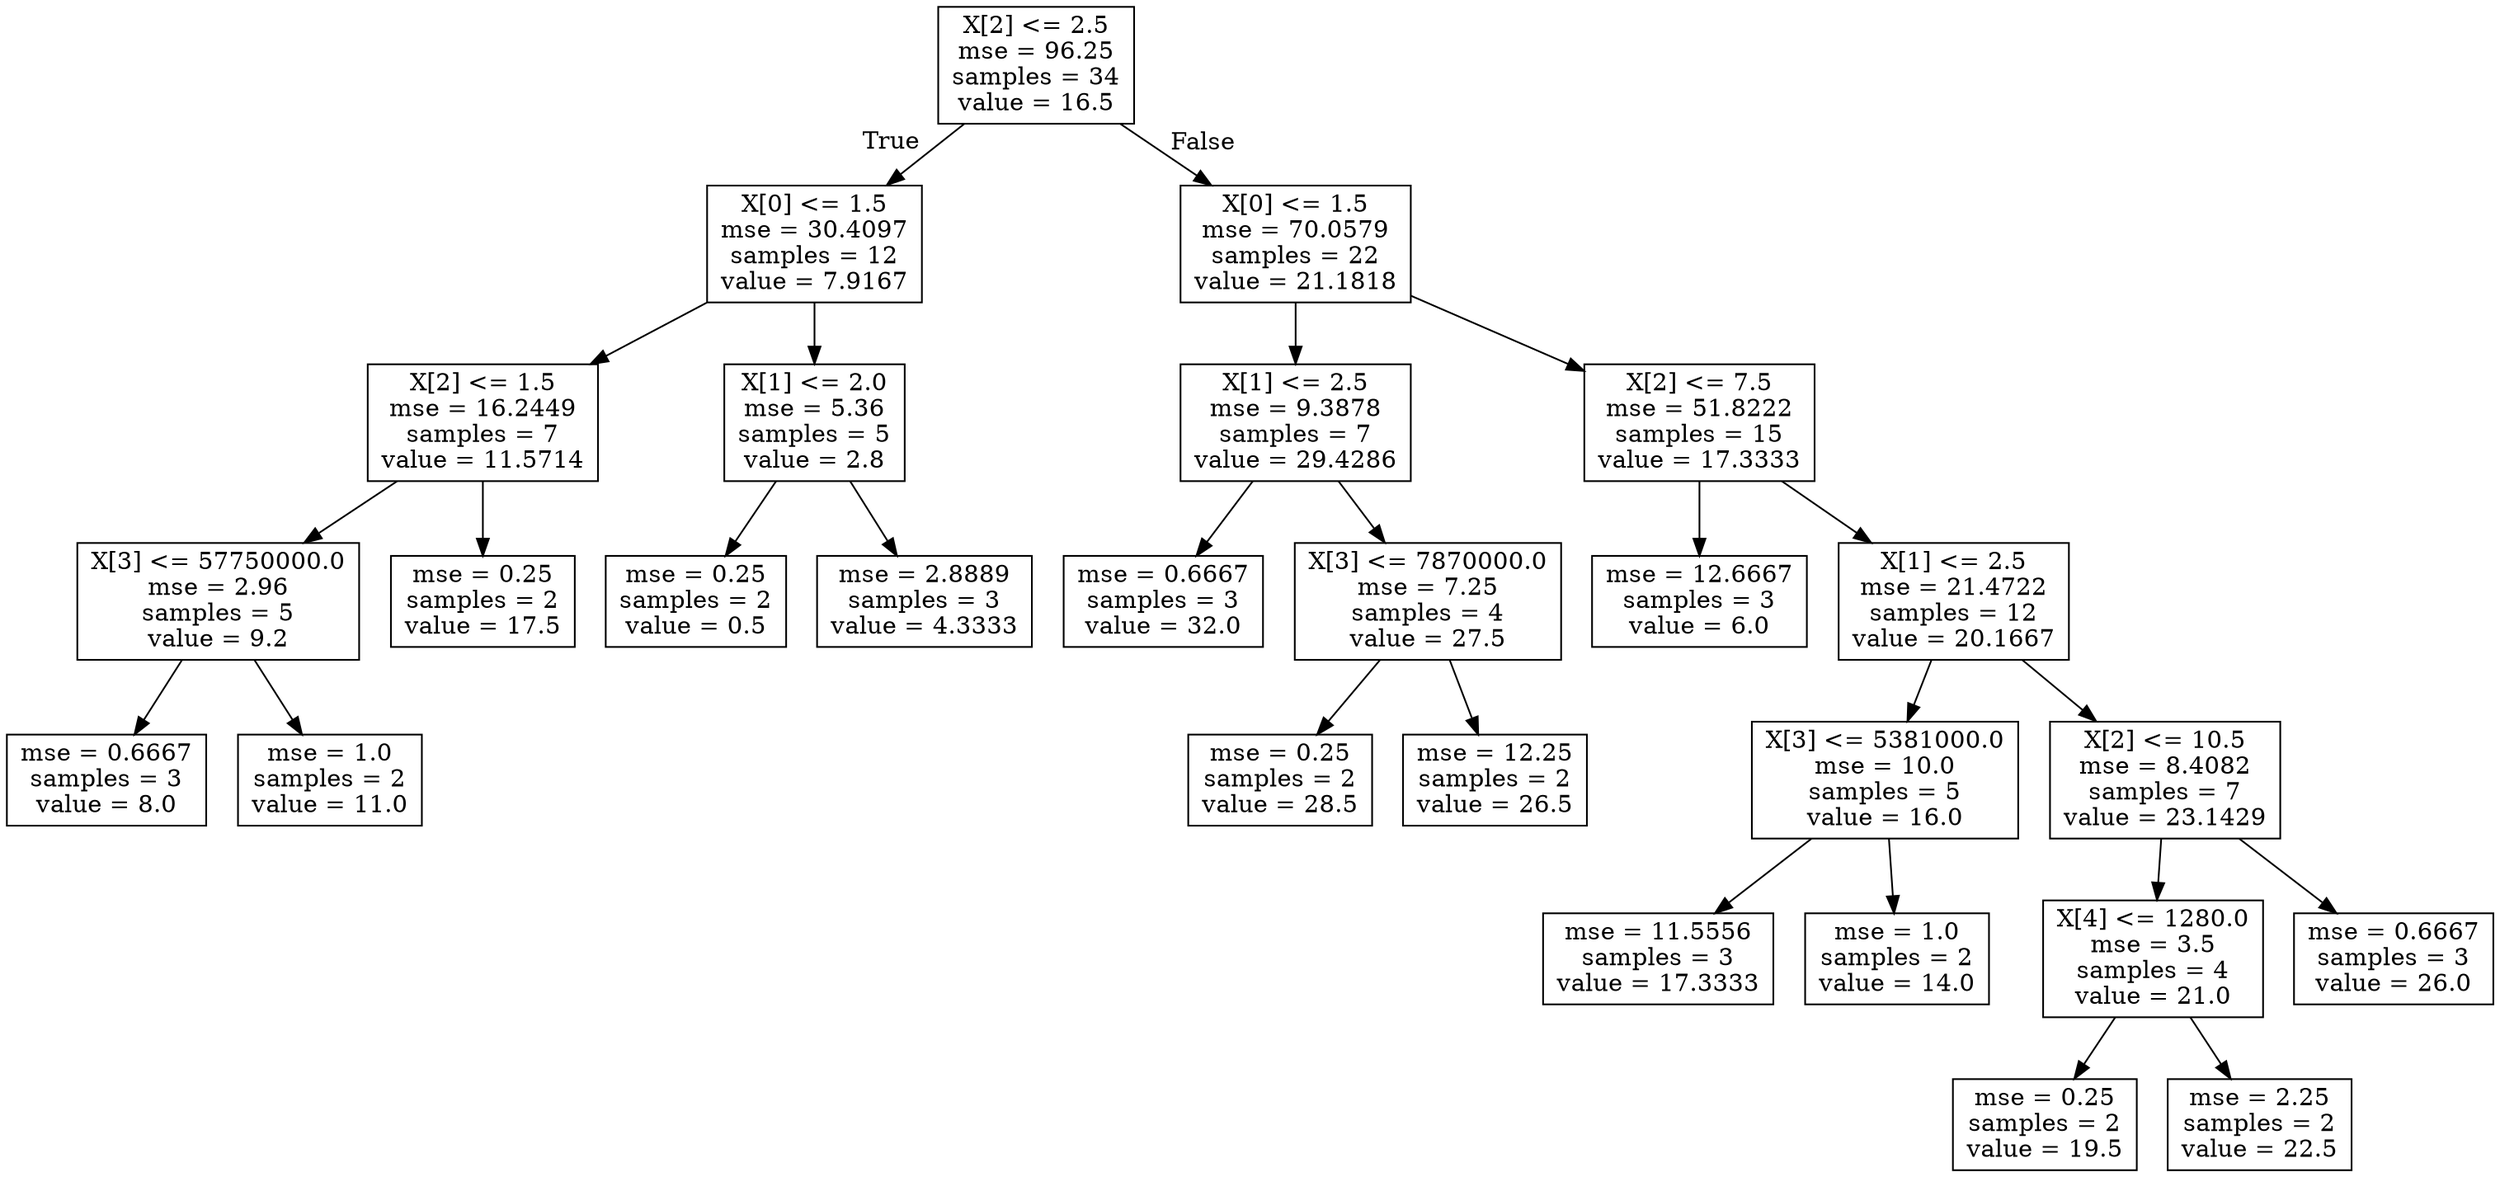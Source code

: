 digraph Tree {
node [shape=box] ;
0 [label="X[2] <= 2.5\nmse = 96.25\nsamples = 34\nvalue = 16.5"] ;
1 [label="X[0] <= 1.5\nmse = 30.4097\nsamples = 12\nvalue = 7.9167"] ;
0 -> 1 [labeldistance=2.5, labelangle=45, headlabel="True"] ;
2 [label="X[2] <= 1.5\nmse = 16.2449\nsamples = 7\nvalue = 11.5714"] ;
1 -> 2 ;
3 [label="X[3] <= 57750000.0\nmse = 2.96\nsamples = 5\nvalue = 9.2"] ;
2 -> 3 ;
4 [label="mse = 0.6667\nsamples = 3\nvalue = 8.0"] ;
3 -> 4 ;
5 [label="mse = 1.0\nsamples = 2\nvalue = 11.0"] ;
3 -> 5 ;
6 [label="mse = 0.25\nsamples = 2\nvalue = 17.5"] ;
2 -> 6 ;
7 [label="X[1] <= 2.0\nmse = 5.36\nsamples = 5\nvalue = 2.8"] ;
1 -> 7 ;
8 [label="mse = 0.25\nsamples = 2\nvalue = 0.5"] ;
7 -> 8 ;
9 [label="mse = 2.8889\nsamples = 3\nvalue = 4.3333"] ;
7 -> 9 ;
10 [label="X[0] <= 1.5\nmse = 70.0579\nsamples = 22\nvalue = 21.1818"] ;
0 -> 10 [labeldistance=2.5, labelangle=-45, headlabel="False"] ;
11 [label="X[1] <= 2.5\nmse = 9.3878\nsamples = 7\nvalue = 29.4286"] ;
10 -> 11 ;
12 [label="mse = 0.6667\nsamples = 3\nvalue = 32.0"] ;
11 -> 12 ;
13 [label="X[3] <= 7870000.0\nmse = 7.25\nsamples = 4\nvalue = 27.5"] ;
11 -> 13 ;
14 [label="mse = 0.25\nsamples = 2\nvalue = 28.5"] ;
13 -> 14 ;
15 [label="mse = 12.25\nsamples = 2\nvalue = 26.5"] ;
13 -> 15 ;
16 [label="X[2] <= 7.5\nmse = 51.8222\nsamples = 15\nvalue = 17.3333"] ;
10 -> 16 ;
17 [label="mse = 12.6667\nsamples = 3\nvalue = 6.0"] ;
16 -> 17 ;
18 [label="X[1] <= 2.5\nmse = 21.4722\nsamples = 12\nvalue = 20.1667"] ;
16 -> 18 ;
19 [label="X[3] <= 5381000.0\nmse = 10.0\nsamples = 5\nvalue = 16.0"] ;
18 -> 19 ;
20 [label="mse = 11.5556\nsamples = 3\nvalue = 17.3333"] ;
19 -> 20 ;
21 [label="mse = 1.0\nsamples = 2\nvalue = 14.0"] ;
19 -> 21 ;
22 [label="X[2] <= 10.5\nmse = 8.4082\nsamples = 7\nvalue = 23.1429"] ;
18 -> 22 ;
23 [label="X[4] <= 1280.0\nmse = 3.5\nsamples = 4\nvalue = 21.0"] ;
22 -> 23 ;
24 [label="mse = 0.25\nsamples = 2\nvalue = 19.5"] ;
23 -> 24 ;
25 [label="mse = 2.25\nsamples = 2\nvalue = 22.5"] ;
23 -> 25 ;
26 [label="mse = 0.6667\nsamples = 3\nvalue = 26.0"] ;
22 -> 26 ;
}